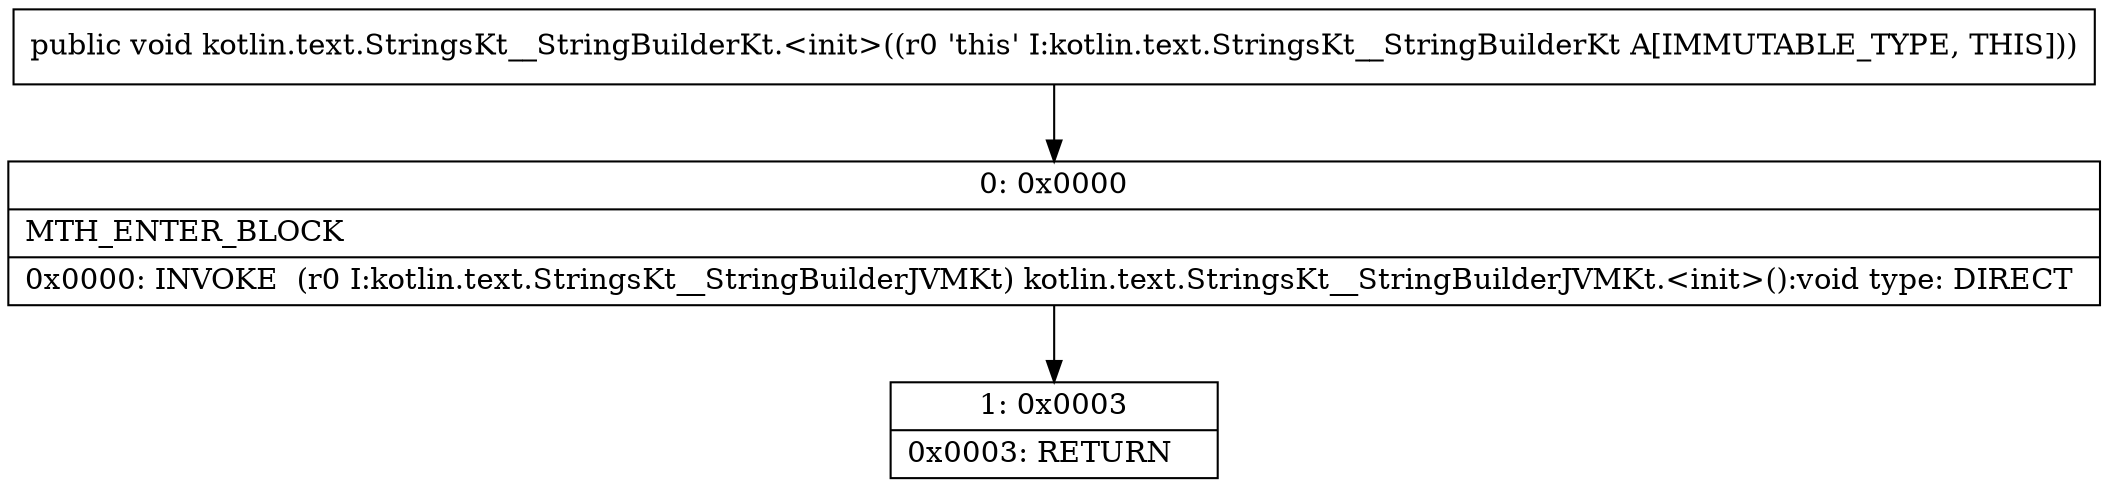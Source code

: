 digraph "CFG forkotlin.text.StringsKt__StringBuilderKt.\<init\>()V" {
Node_0 [shape=record,label="{0\:\ 0x0000|MTH_ENTER_BLOCK\l|0x0000: INVOKE  (r0 I:kotlin.text.StringsKt__StringBuilderJVMKt) kotlin.text.StringsKt__StringBuilderJVMKt.\<init\>():void type: DIRECT \l}"];
Node_1 [shape=record,label="{1\:\ 0x0003|0x0003: RETURN   \l}"];
MethodNode[shape=record,label="{public void kotlin.text.StringsKt__StringBuilderKt.\<init\>((r0 'this' I:kotlin.text.StringsKt__StringBuilderKt A[IMMUTABLE_TYPE, THIS])) }"];
MethodNode -> Node_0;
Node_0 -> Node_1;
}


